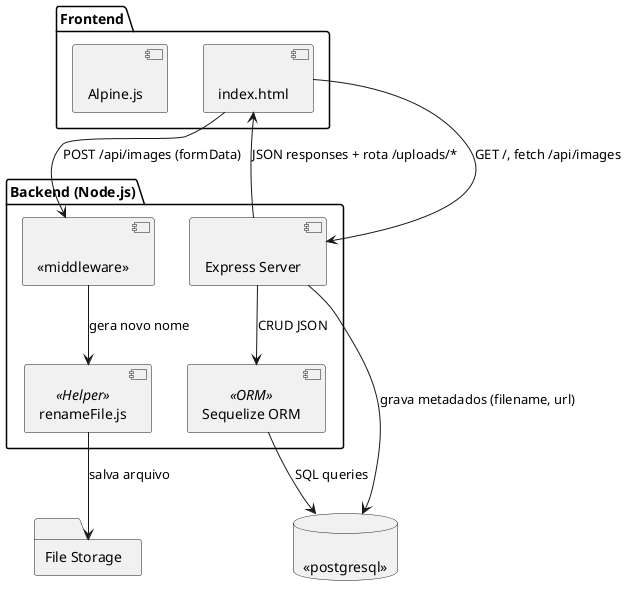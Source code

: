 @startuml
!define NodeJS<<node.js>>
!define HTML5<<html5>>
!define AlpineJS<<javascript>>
!define PostgreSQL<<postgresql>>
!define Multer<<middleware>>

package "Frontend" {
  [index.html] <<HTML5>>
  [Alpine.js]    <<AlpineJS>>
}

package "Backend (Node.js)" {
  [Express Server] <<NodeJS>>
  [Multer]         <<Multer>>
  [renameFile.js]  <<Helper>>
  [Sequelize ORM]  <<ORM>>
}

database "PostgreSQL" as DB <<PostgreSQL>>
folder "File Storage" as FS

' Fluxos principais
[index.html] --> [Express Server]        : GET /, fetch /api/images
[Express Server] --> [Sequelize ORM]      : CRUD JSON
[Sequelize ORM] --> DB                    : SQL queries
[index.html] --> [Multer]                 : POST /api/images (formData)
[Multer] --> [renameFile.js]              : gera novo nome
[renameFile.js] --> FS                    : salva arquivo
[Express Server] --> DB                   : grava metadados (filename, url)
[index.html] <-- [Express Server]         : JSON responses + rota /uploads/*
@enduml
